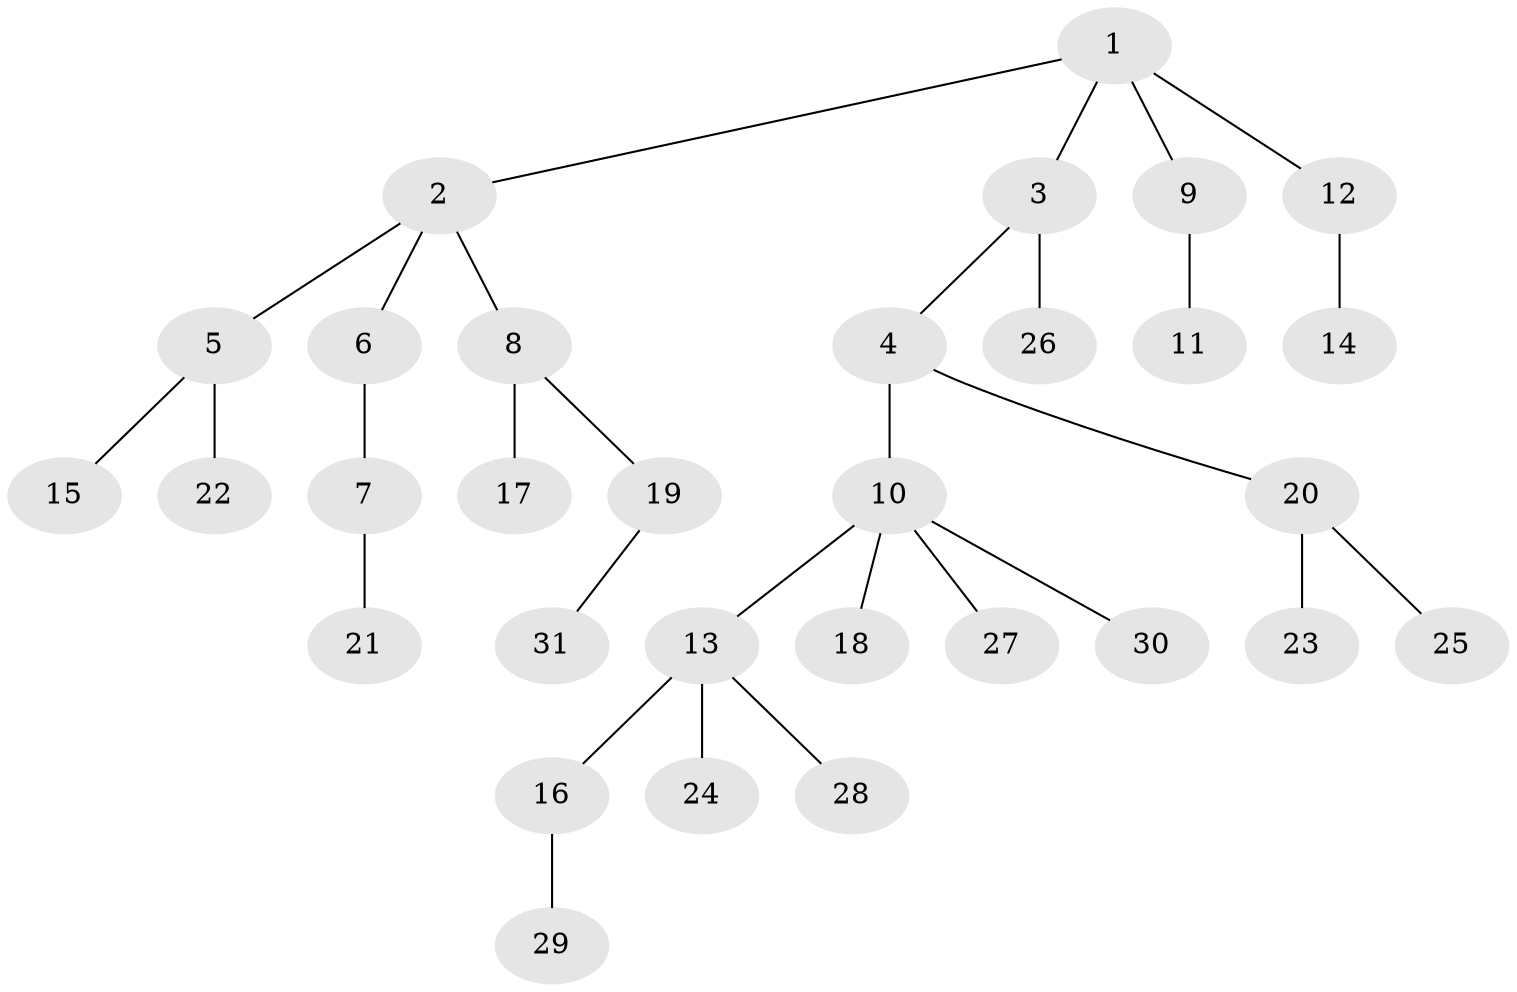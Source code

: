 // original degree distribution, {5: 0.0684931506849315, 3: 0.0958904109589041, 4: 0.0821917808219178, 2: 0.2602739726027397, 1: 0.4931506849315068}
// Generated by graph-tools (version 1.1) at 2025/51/03/04/25 22:51:44]
// undirected, 31 vertices, 30 edges
graph export_dot {
  node [color=gray90,style=filled];
  1;
  2;
  3;
  4;
  5;
  6;
  7;
  8;
  9;
  10;
  11;
  12;
  13;
  14;
  15;
  16;
  17;
  18;
  19;
  20;
  21;
  22;
  23;
  24;
  25;
  26;
  27;
  28;
  29;
  30;
  31;
  1 -- 2 [weight=1.0];
  1 -- 3 [weight=1.0];
  1 -- 9 [weight=1.0];
  1 -- 12 [weight=1.0];
  2 -- 5 [weight=1.0];
  2 -- 6 [weight=1.0];
  2 -- 8 [weight=1.0];
  3 -- 4 [weight=1.0];
  3 -- 26 [weight=1.0];
  4 -- 10 [weight=1.0];
  4 -- 20 [weight=1.0];
  5 -- 15 [weight=1.0];
  5 -- 22 [weight=1.0];
  6 -- 7 [weight=1.0];
  7 -- 21 [weight=1.0];
  8 -- 17 [weight=1.0];
  8 -- 19 [weight=1.0];
  9 -- 11 [weight=1.0];
  10 -- 13 [weight=1.0];
  10 -- 18 [weight=1.0];
  10 -- 27 [weight=1.0];
  10 -- 30 [weight=1.0];
  12 -- 14 [weight=1.0];
  13 -- 16 [weight=1.0];
  13 -- 24 [weight=1.0];
  13 -- 28 [weight=1.0];
  16 -- 29 [weight=1.0];
  19 -- 31 [weight=1.0];
  20 -- 23 [weight=1.0];
  20 -- 25 [weight=1.0];
}
